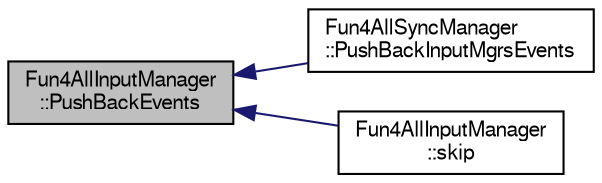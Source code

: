 digraph "Fun4AllInputManager::PushBackEvents"
{
  bgcolor="transparent";
  edge [fontname="FreeSans",fontsize="10",labelfontname="FreeSans",labelfontsize="10"];
  node [fontname="FreeSans",fontsize="10",shape=record];
  rankdir="LR";
  Node1 [label="Fun4AllInputManager\l::PushBackEvents",height=0.2,width=0.4,color="black", fillcolor="grey75", style="filled" fontcolor="black"];
  Node1 -> Node2 [dir="back",color="midnightblue",fontsize="10",style="solid",fontname="FreeSans"];
  Node2 [label="Fun4AllSyncManager\l::PushBackInputMgrsEvents",height=0.2,width=0.4,color="black",URL="$dd/ded/classFun4AllSyncManager.html#aca6b99ed1a096ae7cd5d135e0529175f"];
  Node1 -> Node3 [dir="back",color="midnightblue",fontsize="10",style="solid",fontname="FreeSans"];
  Node3 [label="Fun4AllInputManager\l::skip",height=0.2,width=0.4,color="black",URL="$d4/da9/classFun4AllInputManager.html#ab3d2e9e91ba594a105e185650491dac9"];
}
